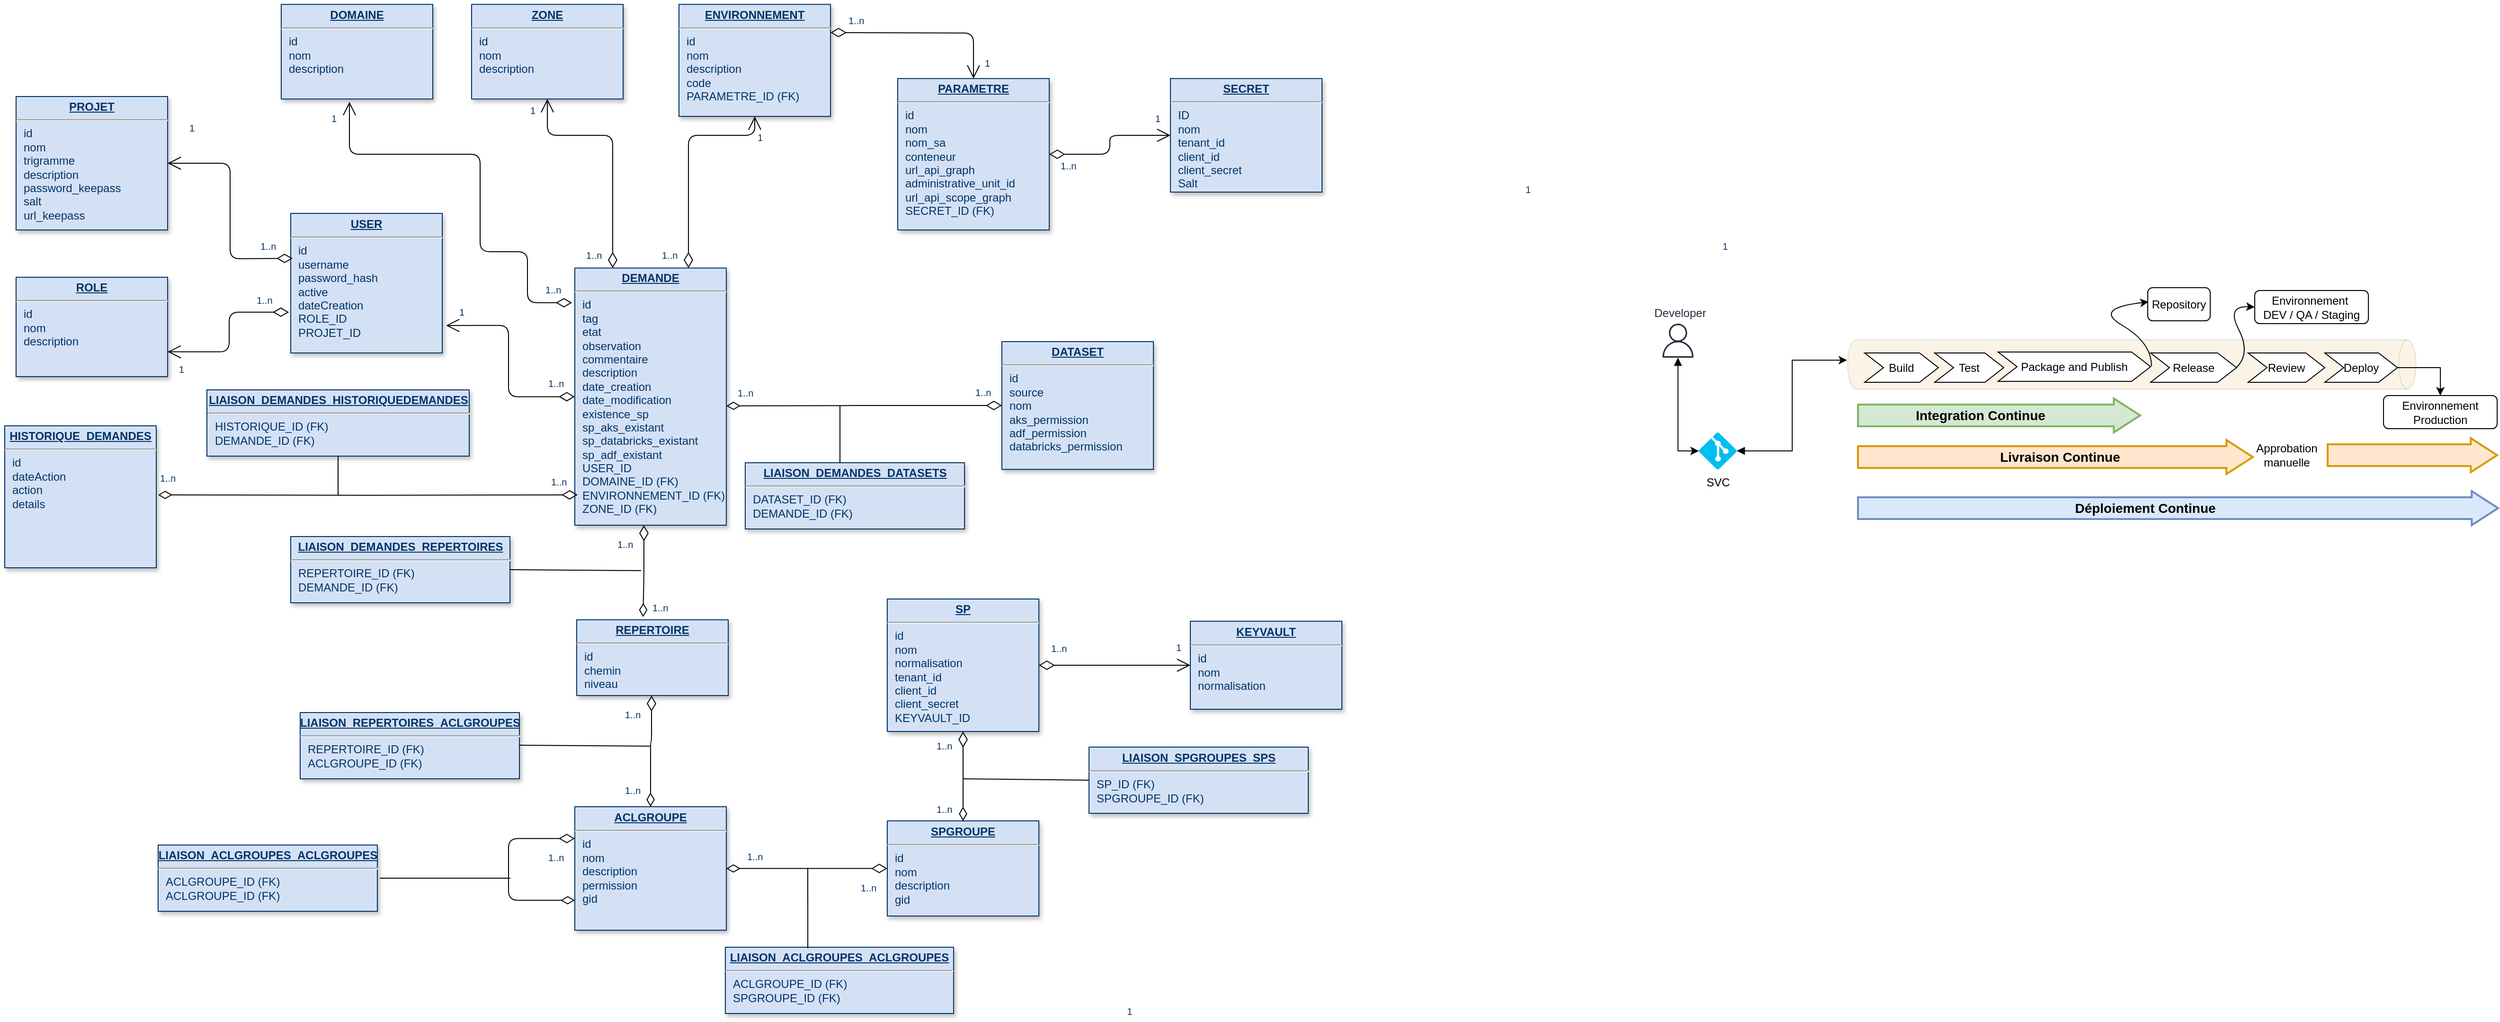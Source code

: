 <mxfile version="24.7.16">
  <diagram name="Page-1" id="efa7a0a1-bf9b-a30e-e6df-94a7791c09e9">
    <mxGraphModel dx="1024" dy="561" grid="0" gridSize="10" guides="1" tooltips="1" connect="1" arrows="1" fold="1" page="0" pageScale="1" pageWidth="826" pageHeight="1169" background="none" math="0" shadow="0">
      <root>
        <mxCell id="0" />
        <mxCell id="1" parent="0" />
        <mxCell id="kd5dJglGqkoRiUgS1FgT-48" value="" style="shape=cylinder3;whiteSpace=wrap;html=1;boundedLbl=1;backgroundOutline=1;size=9.071;rotation=90;fillColor=#d38703;opacity=10;" vertex="1" parent="1">
          <mxGeometry x="2228.05" y="162.19" width="52.25" height="600.12" as="geometry" />
        </mxCell>
        <mxCell id="19" value="&lt;p style=&quot;margin: 0px; margin-top: 4px; text-align: center; text-decoration: underline;&quot;&gt;&lt;strong&gt;DEMANDE&lt;/strong&gt;&lt;/p&gt;&lt;hr&gt;&lt;p style=&quot;margin: 0px; margin-left: 8px;&quot;&gt;id&lt;br&gt;tag&lt;/p&gt;&lt;p style=&quot;margin: 0px; margin-left: 8px;&quot;&gt;etat&lt;/p&gt;&lt;p style=&quot;margin: 0px; margin-left: 8px;&quot;&gt;observation&lt;/p&gt;&lt;p style=&quot;margin: 0px; margin-left: 8px;&quot;&gt;commentaire&lt;/p&gt;&lt;p style=&quot;margin: 0px; margin-left: 8px;&quot;&gt;description&lt;/p&gt;&lt;p style=&quot;margin: 0px; margin-left: 8px;&quot;&gt;date_creation&lt;/p&gt;&lt;p style=&quot;margin: 0px; margin-left: 8px;&quot;&gt;date_modification&lt;/p&gt;&lt;p style=&quot;margin: 0px; margin-left: 8px;&quot;&gt;existence_sp&lt;/p&gt;&lt;p style=&quot;margin: 0px; margin-left: 8px;&quot;&gt;sp_aks_existant&lt;/p&gt;&lt;p style=&quot;margin: 0px; margin-left: 8px;&quot;&gt;sp_databricks_existant&lt;/p&gt;&lt;p style=&quot;margin: 0px; margin-left: 8px;&quot;&gt;sp_adf_existant&lt;/p&gt;&lt;p style=&quot;margin: 0px; margin-left: 8px;&quot;&gt;USER_ID&lt;/p&gt;&lt;p style=&quot;margin: 0px; margin-left: 8px;&quot;&gt;DOMAINE_ID (FK)&lt;/p&gt;&lt;p style=&quot;margin: 0px; margin-left: 8px;&quot;&gt;ENVIRONNEMENT_ID (FK)&lt;/p&gt;&lt;p style=&quot;margin: 0px; margin-left: 8px;&quot;&gt;ZONE_ID (FK)&lt;/p&gt;" style="verticalAlign=top;align=left;overflow=fill;fontSize=12;fontFamily=Helvetica;html=1;strokeColor=#003366;shadow=1;fillColor=#D4E1F5;fontColor=#003366" parent="1" vertex="1">
          <mxGeometry x="610" y="360.25" width="160" height="271.75" as="geometry" />
        </mxCell>
        <mxCell id="20" value="&lt;p style=&quot;margin: 0px; margin-top: 4px; text-align: center; text-decoration: underline;&quot;&gt;&lt;b&gt;USER&lt;/b&gt;&lt;/p&gt;&lt;hr&gt;&lt;p style=&quot;margin: 0px; margin-left: 8px;&quot;&gt;id&lt;/p&gt;&lt;p style=&quot;margin: 0px; margin-left: 8px;&quot;&gt;username&lt;/p&gt;&lt;p style=&quot;margin: 0px; margin-left: 8px;&quot;&gt;password_hash&lt;/p&gt;&lt;p style=&quot;margin: 0px; margin-left: 8px;&quot;&gt;active&lt;/p&gt;&lt;p style=&quot;margin: 0px; margin-left: 8px;&quot;&gt;dateCreation&lt;/p&gt;&lt;p style=&quot;margin: 0px; margin-left: 8px;&quot;&gt;ROLE_ID&lt;/p&gt;&lt;p style=&quot;margin: 0px; margin-left: 8px;&quot;&gt;PROJET_ID&lt;/p&gt;" style="verticalAlign=top;align=left;overflow=fill;fontSize=12;fontFamily=Helvetica;html=1;strokeColor=#003366;shadow=1;fillColor=#D4E1F5;fontColor=#003366" parent="1" vertex="1">
          <mxGeometry x="310" y="302.5" width="160" height="147.5" as="geometry" />
        </mxCell>
        <mxCell id="21" value="&lt;p style=&quot;margin: 0px; margin-top: 4px; text-align: center; text-decoration: underline;&quot;&gt;&lt;strong&gt;ROLE&lt;/strong&gt;&lt;/p&gt;&lt;hr&gt;&lt;p style=&quot;margin: 0px; margin-left: 8px;&quot;&gt;id&lt;/p&gt;&lt;p style=&quot;margin: 0px; margin-left: 8px;&quot;&gt;nom&lt;/p&gt;&lt;p style=&quot;margin: 0px; margin-left: 8px;&quot;&gt;description&lt;/p&gt;&lt;p style=&quot;margin: 0px; margin-left: 8px;&quot;&gt;&lt;br&gt;&lt;/p&gt;" style="verticalAlign=top;align=left;overflow=fill;fontSize=12;fontFamily=Helvetica;html=1;strokeColor=#003366;shadow=1;fillColor=#D4E1F5;fontColor=#003366" parent="1" vertex="1">
          <mxGeometry x="20" y="370" width="160" height="105" as="geometry" />
        </mxCell>
        <mxCell id="22" value="&lt;p style=&quot;margin: 0px; margin-top: 4px; text-align: center; text-decoration: underline;&quot;&gt;&lt;strong&gt;DATASET&lt;/strong&gt;&lt;/p&gt;&lt;hr&gt;&lt;p style=&quot;margin: 0px; margin-left: 8px;&quot;&gt;id&lt;/p&gt;&lt;p style=&quot;margin: 0px; margin-left: 8px;&quot;&gt;source&lt;/p&gt;&lt;p style=&quot;margin: 0px; margin-left: 8px;&quot;&gt;nom&lt;/p&gt;&lt;p style=&quot;margin: 0px; margin-left: 8px;&quot;&gt;aks_permission&lt;/p&gt;&lt;p style=&quot;margin: 0px; margin-left: 8px;&quot;&gt;adf_permission&lt;/p&gt;&lt;p style=&quot;margin: 0px; margin-left: 8px;&quot;&gt;databricks_permission&lt;/p&gt;" style="verticalAlign=top;align=left;overflow=fill;fontSize=12;fontFamily=Helvetica;html=1;strokeColor=#003366;shadow=1;fillColor=#D4E1F5;fontColor=#003366" parent="1" vertex="1">
          <mxGeometry x="1061" y="438" width="160" height="135" as="geometry" />
        </mxCell>
        <mxCell id="23" value="&lt;p style=&quot;margin: 0px; margin-top: 4px; text-align: center; text-decoration: underline;&quot;&gt;&lt;strong&gt;DOMAINE&lt;/strong&gt;&lt;/p&gt;&lt;hr&gt;&lt;p style=&quot;margin: 0px; margin-left: 8px;&quot;&gt;id&lt;/p&gt;&lt;p style=&quot;margin: 0px; margin-left: 8px;&quot;&gt;nom&lt;/p&gt;&lt;p style=&quot;margin: 0px; margin-left: 8px;&quot;&gt;description&lt;/p&gt;&lt;p style=&quot;margin: 0px; margin-left: 8px;&quot;&gt;&lt;br&gt;&lt;/p&gt;" style="verticalAlign=top;align=left;overflow=fill;fontSize=12;fontFamily=Helvetica;html=1;strokeColor=#003366;shadow=1;fillColor=#D4E1F5;fontColor=#003366" parent="1" vertex="1">
          <mxGeometry x="300.0" y="81.64" width="160" height="100" as="geometry" />
        </mxCell>
        <mxCell id="24" value="&lt;p style=&quot;margin: 0px; margin-top: 4px; text-align: center; text-decoration: underline;&quot;&gt;&lt;b&gt;HISTORIQUE_DEMANDES&lt;/b&gt;&lt;/p&gt;&lt;hr&gt;&lt;p style=&quot;margin: 0px; margin-left: 8px;&quot;&gt;id&lt;/p&gt;&lt;p style=&quot;margin: 0px; margin-left: 8px;&quot;&gt;dateAction&lt;/p&gt;&lt;p style=&quot;margin: 0px; margin-left: 8px;&quot;&gt;action&lt;/p&gt;&lt;p style=&quot;margin: 0px; margin-left: 8px;&quot;&gt;details&lt;br&gt;&lt;/p&gt;" style="verticalAlign=top;align=left;overflow=fill;fontSize=12;fontFamily=Helvetica;html=1;strokeColor=#003366;shadow=1;fillColor=#D4E1F5;fontColor=#003366" parent="1" vertex="1">
          <mxGeometry x="8.0" y="527.0" width="160" height="150" as="geometry" />
        </mxCell>
        <mxCell id="28" value="&lt;p style=&quot;margin: 0px; margin-top: 4px; text-align: center; text-decoration: underline;&quot;&gt;&lt;b&gt;REPERTOIRE&lt;/b&gt;&lt;/p&gt;&lt;hr&gt;&lt;p style=&quot;margin: 0px; margin-left: 8px;&quot;&gt;id&lt;/p&gt;&lt;p style=&quot;margin: 0px; margin-left: 8px;&quot;&gt;chemin&lt;/p&gt;&lt;p style=&quot;margin: 0px; margin-left: 8px;&quot;&gt;niveau&lt;/p&gt;&lt;p style=&quot;margin: 0px; margin-left: 8px;&quot;&gt;&lt;br&gt;&lt;/p&gt;" style="verticalAlign=top;align=left;overflow=fill;fontSize=12;fontFamily=Helvetica;html=1;strokeColor=#003366;shadow=1;fillColor=#D4E1F5;fontColor=#003366" parent="1" vertex="1">
          <mxGeometry x="612" y="732" width="160" height="80" as="geometry" />
        </mxCell>
        <mxCell id="33" value="&lt;p style=&quot;margin: 0px; margin-top: 4px; text-align: center; text-decoration: underline;&quot;&gt;&lt;strong&gt;LIAISON_DEMANDES_HISTORIQUEDEMANDES&lt;/strong&gt;&lt;/p&gt;&lt;hr&gt;&lt;p style=&quot;margin: 0px; margin-left: 8px;&quot;&gt;&lt;span style=&quot;background-color: initial;&quot;&gt;HISTORIQUE_ID (FK)&lt;/span&gt;&lt;/p&gt;&lt;p style=&quot;margin: 0px; margin-left: 8px;&quot;&gt;&lt;span style=&quot;background-color: initial;&quot;&gt;DEMANDE_ID (FK)&lt;/span&gt;&lt;br&gt;&lt;/p&gt;" style="verticalAlign=top;align=left;overflow=fill;fontSize=12;fontFamily=Helvetica;html=1;strokeColor=#003366;shadow=1;fillColor=#D4E1F5;fontColor=#003366" parent="1" vertex="1">
          <mxGeometry x="221.5" y="489" width="277" height="70" as="geometry" />
        </mxCell>
        <mxCell id="36" value="" style="endArrow=open;endSize=12;startArrow=diamondThin;startSize=14;startFill=0;edgeStyle=orthogonalEdgeStyle;entryX=1.025;entryY=0.803;entryDx=0;entryDy=0;entryPerimeter=0;" parent="1" source="19" target="20" edge="1">
          <mxGeometry y="160" as="geometry">
            <mxPoint y="160" as="sourcePoint" />
            <mxPoint x="470" y="380" as="targetPoint" />
          </mxGeometry>
        </mxCell>
        <mxCell id="37" value="1..n" style="resizable=0;align=left;verticalAlign=top;labelBackgroundColor=#ffffff;fontSize=10;strokeColor=#003366;shadow=1;fillColor=#D4E1F5;fontColor=#003366" parent="36" connectable="0" vertex="1">
          <mxGeometry x="-1" relative="1" as="geometry">
            <mxPoint x="-30" y="-26" as="offset" />
          </mxGeometry>
        </mxCell>
        <mxCell id="qoIww1aeRotl1-VIk5-M-114" value="&lt;p style=&quot;margin: 0px; margin-top: 4px; text-align: center; text-decoration: underline;&quot;&gt;&lt;b&gt;PROJET&lt;/b&gt;&lt;/p&gt;&lt;hr&gt;&lt;p style=&quot;margin: 0px; margin-left: 8px;&quot;&gt;id&lt;/p&gt;&lt;p style=&quot;margin: 0px; margin-left: 8px;&quot;&gt;nom&lt;/p&gt;&lt;p style=&quot;margin: 0px; margin-left: 8px;&quot;&gt;trigramme&lt;/p&gt;&lt;p style=&quot;margin: 0px; margin-left: 8px;&quot;&gt;description&lt;/p&gt;&lt;p style=&quot;margin: 0px; margin-left: 8px;&quot;&gt;password_keepass&lt;/p&gt;&lt;p style=&quot;margin: 0px; margin-left: 8px;&quot;&gt;salt&lt;/p&gt;&lt;p style=&quot;margin: 0px; margin-left: 8px;&quot;&gt;url_keepass&lt;/p&gt;&lt;p style=&quot;margin: 0px; margin-left: 8px;&quot;&gt;&lt;br&gt;&lt;/p&gt;" style="verticalAlign=top;align=left;overflow=fill;fontSize=12;fontFamily=Helvetica;html=1;strokeColor=#003366;shadow=1;fillColor=#D4E1F5;fontColor=#003366" parent="1" vertex="1">
          <mxGeometry x="20" y="179" width="160" height="141" as="geometry" />
        </mxCell>
        <mxCell id="qoIww1aeRotl1-VIk5-M-118" value="" style="endArrow=open;endSize=12;startArrow=diamondThin;startSize=14;startFill=0;edgeStyle=orthogonalEdgeStyle;exitX=-0.012;exitY=0.708;exitDx=0;exitDy=0;entryX=1;entryY=0.75;entryDx=0;entryDy=0;exitPerimeter=0;" parent="1" source="20" target="21" edge="1">
          <mxGeometry x="-160" y="288" as="geometry">
            <mxPoint x="230" y="340" as="sourcePoint" />
            <mxPoint x="230" y="430" as="targetPoint" />
          </mxGeometry>
        </mxCell>
        <mxCell id="qoIww1aeRotl1-VIk5-M-119" value="1..n" style="resizable=0;align=left;verticalAlign=top;labelBackgroundColor=#ffffff;fontSize=10;strokeColor=#003366;shadow=1;fillColor=#D4E1F5;fontColor=#003366" parent="qoIww1aeRotl1-VIk5-M-118" connectable="0" vertex="1">
          <mxGeometry x="-1" relative="1" as="geometry">
            <mxPoint x="-36" y="-25" as="offset" />
          </mxGeometry>
        </mxCell>
        <mxCell id="qoIww1aeRotl1-VIk5-M-121" value="1" style="resizable=0;align=left;verticalAlign=top;labelBackgroundColor=#ffffff;fontSize=10;strokeColor=#003366;shadow=1;fillColor=#D4E1F5;fontColor=#003366" parent="1" connectable="0" vertex="1">
          <mxGeometry x="190" y="455.0" as="geometry" />
        </mxCell>
        <mxCell id="qoIww1aeRotl1-VIk5-M-122" value="" style="endArrow=open;endSize=12;startArrow=diamondThin;startSize=14;startFill=0;edgeStyle=orthogonalEdgeStyle;exitX=0.013;exitY=0.828;exitDx=0;exitDy=0;entryX=1;entryY=0.5;entryDx=0;entryDy=0;exitPerimeter=0;" parent="1" target="qoIww1aeRotl1-VIk5-M-114" edge="1">
          <mxGeometry x="-160" y="232" as="geometry">
            <mxPoint x="312" y="350" as="sourcePoint" />
            <mxPoint x="180" y="393" as="targetPoint" />
          </mxGeometry>
        </mxCell>
        <mxCell id="qoIww1aeRotl1-VIk5-M-123" value="1..n" style="resizable=0;align=left;verticalAlign=top;labelBackgroundColor=#ffffff;fontSize=10;strokeColor=#003366;shadow=1;fillColor=#D4E1F5;fontColor=#003366" parent="qoIww1aeRotl1-VIk5-M-122" connectable="0" vertex="1">
          <mxGeometry x="-1" relative="1" as="geometry">
            <mxPoint x="-36" y="-25" as="offset" />
          </mxGeometry>
        </mxCell>
        <mxCell id="qoIww1aeRotl1-VIk5-M-126" value="1" style="resizable=0;align=right;verticalAlign=top;labelBackgroundColor=#ffffff;fontSize=10;strokeColor=#003366;shadow=1;fillColor=#D4E1F5;fontColor=#003366" parent="1" connectable="0" vertex="1">
          <mxGeometry x="210" y="200.0" as="geometry" />
        </mxCell>
        <mxCell id="qoIww1aeRotl1-VIk5-M-128" value="1" style="resizable=0;align=right;verticalAlign=top;labelBackgroundColor=#ffffff;fontSize=10;strokeColor=#003366;shadow=1;fillColor=#D4E1F5;fontColor=#003366" parent="1" connectable="0" vertex="1">
          <mxGeometry x="220" y="302.5" as="geometry">
            <mxPoint x="275" y="92" as="offset" />
          </mxGeometry>
        </mxCell>
        <mxCell id="qoIww1aeRotl1-VIk5-M-129" value="" style="endArrow=open;endSize=12;startArrow=diamondThin;startSize=14;startFill=0;edgeStyle=orthogonalEdgeStyle;entryX=0.45;entryY=1.03;entryDx=0;entryDy=0;entryPerimeter=0;exitX=-0.019;exitY=0.135;exitDx=0;exitDy=0;exitPerimeter=0;" parent="1" source="19" target="23" edge="1">
          <mxGeometry x="110" y="-30" as="geometry">
            <mxPoint x="560" y="390" as="sourcePoint" />
            <mxPoint x="580" y="190" as="targetPoint" />
            <Array as="points">
              <mxPoint x="560" y="397" />
              <mxPoint x="560" y="343" />
              <mxPoint x="510" y="343" />
              <mxPoint x="510" y="240" />
              <mxPoint x="372" y="240" />
            </Array>
          </mxGeometry>
        </mxCell>
        <mxCell id="qoIww1aeRotl1-VIk5-M-130" value="1..n" style="resizable=0;align=left;verticalAlign=top;labelBackgroundColor=#ffffff;fontSize=10;strokeColor=#003366;shadow=1;fillColor=#D4E1F5;fontColor=#003366" parent="qoIww1aeRotl1-VIk5-M-129" connectable="0" vertex="1">
          <mxGeometry x="-1" relative="1" as="geometry">
            <mxPoint x="-30" y="-26" as="offset" />
          </mxGeometry>
        </mxCell>
        <mxCell id="qoIww1aeRotl1-VIk5-M-132" value="1" style="resizable=0;align=right;verticalAlign=top;labelBackgroundColor=#ffffff;fontSize=10;strokeColor=#003366;shadow=1;fillColor=#D4E1F5;fontColor=#003366" parent="1" connectable="0" vertex="1">
          <mxGeometry x="360" y="190.0" as="geometry" />
        </mxCell>
        <mxCell id="qoIww1aeRotl1-VIk5-M-133" value="&lt;p style=&quot;margin: 0px; margin-top: 4px; text-align: center; text-decoration: underline;&quot;&gt;&lt;b&gt;ZONE&lt;/b&gt;&lt;/p&gt;&lt;hr&gt;&lt;p style=&quot;margin: 0px; margin-left: 8px;&quot;&gt;id&lt;/p&gt;&lt;p style=&quot;margin: 0px; margin-left: 8px;&quot;&gt;nom&lt;/p&gt;&lt;p style=&quot;margin: 0px; margin-left: 8px;&quot;&gt;description&lt;/p&gt;&lt;p style=&quot;margin: 0px; margin-left: 8px;&quot;&gt;&lt;br&gt;&lt;/p&gt;" style="verticalAlign=top;align=left;overflow=fill;fontSize=12;fontFamily=Helvetica;html=1;strokeColor=#003366;shadow=1;fillColor=#D4E1F5;fontColor=#003366" parent="1" vertex="1">
          <mxGeometry x="501.0" y="81.64" width="160" height="100" as="geometry" />
        </mxCell>
        <mxCell id="qoIww1aeRotl1-VIk5-M-134" value="&lt;p style=&quot;margin: 0px; margin-top: 4px; text-align: center; text-decoration: underline;&quot;&gt;&lt;b&gt;ENVIRONNEMENT&lt;/b&gt;&lt;/p&gt;&lt;hr&gt;&lt;p style=&quot;margin: 0px; margin-left: 8px;&quot;&gt;&lt;span style=&quot;background-color: initial;&quot;&gt;id&lt;/span&gt;&lt;/p&gt;&lt;p style=&quot;margin: 0px; margin-left: 8px;&quot;&gt;&lt;span style=&quot;background-color: initial;&quot;&gt;nom&lt;/span&gt;&lt;br&gt;&lt;/p&gt;&lt;p style=&quot;margin: 0px; margin-left: 8px;&quot;&gt;description&lt;/p&gt;&lt;p style=&quot;margin: 0px; margin-left: 8px;&quot;&gt;code&lt;/p&gt;&lt;p style=&quot;margin: 0px; margin-left: 8px;&quot;&gt;PARAMETRE_ID (FK)&lt;/p&gt;&lt;p style=&quot;margin: 0px; margin-left: 8px;&quot;&gt;&lt;br&gt;&lt;/p&gt;" style="verticalAlign=top;align=left;overflow=fill;fontSize=12;fontFamily=Helvetica;html=1;strokeColor=#003366;shadow=1;fillColor=#D4E1F5;fontColor=#003366" parent="1" vertex="1">
          <mxGeometry x="720" y="81.64" width="160" height="118.36" as="geometry" />
        </mxCell>
        <mxCell id="qoIww1aeRotl1-VIk5-M-135" value="&lt;p style=&quot;margin: 0px; margin-top: 4px; text-align: center; text-decoration: underline;&quot;&gt;&lt;b&gt;PARAMETRE&lt;/b&gt;&lt;/p&gt;&lt;hr&gt;&lt;p style=&quot;margin: 0px; margin-left: 8px;&quot;&gt;id&lt;/p&gt;&lt;p style=&quot;margin: 0px; margin-left: 8px;&quot;&gt;nom&lt;/p&gt;&lt;p style=&quot;margin: 0px; margin-left: 8px;&quot;&gt;nom_sa&lt;/p&gt;&lt;p style=&quot;margin: 0px; margin-left: 8px;&quot;&gt;conteneur&lt;/p&gt;&lt;p style=&quot;margin: 0px; margin-left: 8px;&quot;&gt;url_api_graph&lt;/p&gt;&lt;p style=&quot;margin: 0px; margin-left: 8px;&quot;&gt;administrative_unit_id&lt;/p&gt;&lt;p style=&quot;margin: 0px; margin-left: 8px;&quot;&gt;url_api_scope_graph&lt;/p&gt;&lt;p style=&quot;margin: 0px; margin-left: 8px;&quot;&gt;SECRET_ID (FK)&lt;/p&gt;&lt;p style=&quot;margin: 0px; margin-left: 8px;&quot;&gt;&lt;br&gt;&lt;/p&gt;" style="verticalAlign=top;align=left;overflow=fill;fontSize=12;fontFamily=Helvetica;html=1;strokeColor=#003366;shadow=1;fillColor=#D4E1F5;fontColor=#003366" parent="1" vertex="1">
          <mxGeometry x="951" y="160" width="160" height="160" as="geometry" />
        </mxCell>
        <mxCell id="qoIww1aeRotl1-VIk5-M-136" value="&lt;p style=&quot;margin: 0px; margin-top: 4px; text-align: center; text-decoration: underline;&quot;&gt;&lt;b&gt;SECRET&lt;/b&gt;&lt;/p&gt;&lt;hr&gt;&lt;p style=&quot;margin: 0px; margin-left: 8px;&quot;&gt;ID&lt;/p&gt;&lt;p style=&quot;margin: 0px; margin-left: 8px;&quot;&gt;nom&lt;/p&gt;&lt;p style=&quot;margin: 0px; margin-left: 8px;&quot;&gt;tenant_id&lt;/p&gt;&lt;p style=&quot;margin: 0px; margin-left: 8px;&quot;&gt;client_id&lt;/p&gt;&lt;p style=&quot;margin: 0px; margin-left: 8px;&quot;&gt;client_secret&lt;/p&gt;&lt;p style=&quot;margin: 0px; margin-left: 8px;&quot;&gt;Salt&lt;/p&gt;" style="verticalAlign=top;align=left;overflow=fill;fontSize=12;fontFamily=Helvetica;html=1;strokeColor=#003366;shadow=1;fillColor=#D4E1F5;fontColor=#003366" parent="1" vertex="1">
          <mxGeometry x="1239" y="160" width="160" height="120" as="geometry" />
        </mxCell>
        <mxCell id="qoIww1aeRotl1-VIk5-M-137" value="" style="endArrow=open;endSize=12;startArrow=diamondThin;startSize=14;startFill=0;edgeStyle=orthogonalEdgeStyle;exitX=1;exitY=0.5;exitDx=0;exitDy=0;entryX=0;entryY=0.5;entryDx=0;entryDy=0;" parent="1" source="qoIww1aeRotl1-VIk5-M-135" target="qoIww1aeRotl1-VIk5-M-136" edge="1">
          <mxGeometry x="660" y="-10" as="geometry">
            <mxPoint x="1270" y="274" as="sourcePoint" />
            <mxPoint x="1130" y="210" as="targetPoint" />
          </mxGeometry>
        </mxCell>
        <mxCell id="qoIww1aeRotl1-VIk5-M-139" value="1" style="resizable=0;align=right;verticalAlign=top;labelBackgroundColor=#ffffff;fontSize=10;strokeColor=#003366;shadow=1;fillColor=#D4E1F5;fontColor=#003366" parent="qoIww1aeRotl1-VIk5-M-137" connectable="0" vertex="1">
          <mxGeometry x="1" relative="1" as="geometry">
            <mxPoint x="590" y="105" as="offset" />
          </mxGeometry>
        </mxCell>
        <mxCell id="qoIww1aeRotl1-VIk5-M-140" value="1..n" style="resizable=0;align=left;verticalAlign=top;labelBackgroundColor=#ffffff;fontSize=10;strokeColor=#003366;shadow=1;fillColor=#D4E1F5;fontColor=#003366" parent="1" connectable="0" vertex="1">
          <mxGeometry x="1121" y="240.0" as="geometry" />
        </mxCell>
        <mxCell id="qoIww1aeRotl1-VIk5-M-141" value="1" style="resizable=0;align=right;verticalAlign=top;labelBackgroundColor=#ffffff;fontSize=10;strokeColor=#003366;shadow=1;fillColor=#D4E1F5;fontColor=#003366" parent="1" connectable="0" vertex="1">
          <mxGeometry x="1230" y="190.0" as="geometry" />
        </mxCell>
        <mxCell id="qoIww1aeRotl1-VIk5-M-142" value="" style="endArrow=open;endSize=12;startArrow=diamondThin;startSize=14;startFill=0;edgeStyle=orthogonalEdgeStyle;exitX=1;exitY=0.5;exitDx=0;exitDy=0;entryX=0.5;entryY=0;entryDx=0;entryDy=0;" parent="1" target="qoIww1aeRotl1-VIk5-M-135" edge="1">
          <mxGeometry x="429" y="-138.61" as="geometry">
            <mxPoint x="880" y="111.39" as="sourcePoint" />
            <mxPoint x="1008" y="91.39" as="targetPoint" />
          </mxGeometry>
        </mxCell>
        <mxCell id="qoIww1aeRotl1-VIk5-M-143" value="1" style="resizable=0;align=right;verticalAlign=top;labelBackgroundColor=#ffffff;fontSize=10;strokeColor=#003366;shadow=1;fillColor=#D4E1F5;fontColor=#003366" parent="qoIww1aeRotl1-VIk5-M-142" connectable="0" vertex="1">
          <mxGeometry x="1" relative="1" as="geometry">
            <mxPoint x="590" y="105" as="offset" />
          </mxGeometry>
        </mxCell>
        <mxCell id="qoIww1aeRotl1-VIk5-M-144" value="1" style="resizable=0;align=right;verticalAlign=top;labelBackgroundColor=#ffffff;fontSize=10;strokeColor=#003366;shadow=1;fillColor=#D4E1F5;fontColor=#003366" parent="1" connectable="0" vertex="1">
          <mxGeometry x="1050" y="131.64" as="geometry" />
        </mxCell>
        <mxCell id="qoIww1aeRotl1-VIk5-M-145" value="1..n" style="resizable=0;align=left;verticalAlign=top;labelBackgroundColor=#ffffff;fontSize=10;strokeColor=#003366;shadow=1;fillColor=#D4E1F5;fontColor=#003366" parent="1" connectable="0" vertex="1">
          <mxGeometry x="897" y="86.64" as="geometry" />
        </mxCell>
        <mxCell id="qoIww1aeRotl1-VIk5-M-146" value="" style="endArrow=open;endSize=12;startArrow=diamondThin;startSize=14;startFill=0;edgeStyle=orthogonalEdgeStyle;entryX=0.5;entryY=1;entryDx=0;entryDy=0;exitX=0.25;exitY=0;exitDx=0;exitDy=0;" parent="1" source="19" target="qoIww1aeRotl1-VIk5-M-133" edge="1">
          <mxGeometry x="120" y="-20" as="geometry">
            <mxPoint x="643" y="318" as="sourcePoint" />
            <mxPoint x="382" y="195" as="targetPoint" />
            <Array as="points">
              <mxPoint x="650" y="220" />
              <mxPoint x="581" y="220" />
            </Array>
          </mxGeometry>
        </mxCell>
        <mxCell id="qoIww1aeRotl1-VIk5-M-147" value="1..n" style="resizable=0;align=left;verticalAlign=top;labelBackgroundColor=#ffffff;fontSize=10;strokeColor=#003366;shadow=1;fillColor=#D4E1F5;fontColor=#003366" parent="qoIww1aeRotl1-VIk5-M-146" connectable="0" vertex="1">
          <mxGeometry x="-1" relative="1" as="geometry">
            <mxPoint x="-30" y="-26" as="offset" />
          </mxGeometry>
        </mxCell>
        <mxCell id="qoIww1aeRotl1-VIk5-M-148" value="1" style="resizable=0;align=right;verticalAlign=top;labelBackgroundColor=#ffffff;fontSize=10;strokeColor=#003366;shadow=1;fillColor=#D4E1F5;fontColor=#003366" parent="1" connectable="0" vertex="1">
          <mxGeometry x="570" y="181.64" as="geometry" />
        </mxCell>
        <mxCell id="qoIww1aeRotl1-VIk5-M-149" value="" style="endArrow=open;endSize=12;startArrow=diamondThin;startSize=14;startFill=0;edgeStyle=orthogonalEdgeStyle;entryX=0.5;entryY=1;entryDx=0;entryDy=0;exitX=0.75;exitY=0;exitDx=0;exitDy=0;" parent="1" source="19" target="qoIww1aeRotl1-VIk5-M-134" edge="1">
          <mxGeometry x="319" y="-20.36" as="geometry">
            <mxPoint x="849" y="307.64" as="sourcePoint" />
            <mxPoint x="780" y="181.64" as="targetPoint" />
            <Array as="points">
              <mxPoint x="730" y="220" />
              <mxPoint x="800" y="220" />
            </Array>
          </mxGeometry>
        </mxCell>
        <mxCell id="qoIww1aeRotl1-VIk5-M-150" value="1..n" style="resizable=0;align=left;verticalAlign=top;labelBackgroundColor=#ffffff;fontSize=10;strokeColor=#003366;shadow=1;fillColor=#D4E1F5;fontColor=#003366" parent="qoIww1aeRotl1-VIk5-M-149" connectable="0" vertex="1">
          <mxGeometry x="-1" relative="1" as="geometry">
            <mxPoint x="-30" y="-26" as="offset" />
          </mxGeometry>
        </mxCell>
        <mxCell id="qoIww1aeRotl1-VIk5-M-151" value="1" style="resizable=0;align=right;verticalAlign=top;labelBackgroundColor=#ffffff;fontSize=10;strokeColor=#003366;shadow=1;fillColor=#D4E1F5;fontColor=#003366" parent="1" connectable="0" vertex="1">
          <mxGeometry x="810" y="210.0" as="geometry" />
        </mxCell>
        <mxCell id="qoIww1aeRotl1-VIk5-M-152" value="" style="endArrow=diamondThin;endSize=12;startArrow=diamondThin;startSize=14;startFill=0;endFill=0;edgeStyle=orthogonalEdgeStyle;exitX=0;exitY=0.882;exitDx=0;exitDy=0;exitPerimeter=0;" parent="1" edge="1">
          <mxGeometry x="3" y="220" as="geometry">
            <mxPoint x="613" y="599.934" as="sourcePoint" />
            <mxPoint x="170" y="600" as="targetPoint" />
          </mxGeometry>
        </mxCell>
        <mxCell id="qoIww1aeRotl1-VIk5-M-153" value="1..n" style="resizable=0;align=left;verticalAlign=top;labelBackgroundColor=#ffffff;fontSize=10;strokeColor=#003366;shadow=1;fillColor=#D4E1F5;fontColor=#003366" parent="qoIww1aeRotl1-VIk5-M-152" connectable="0" vertex="1">
          <mxGeometry x="-1" relative="1" as="geometry">
            <mxPoint x="-30" y="-26" as="offset" />
          </mxGeometry>
        </mxCell>
        <mxCell id="qoIww1aeRotl1-VIk5-M-155" value="1..n" style="resizable=0;align=left;verticalAlign=top;labelBackgroundColor=#ffffff;fontSize=10;strokeColor=#003366;shadow=1;fillColor=#D4E1F5;fontColor=#003366" parent="1" connectable="0" vertex="1">
          <mxGeometry x="170" y="570" as="geometry" />
        </mxCell>
        <mxCell id="qoIww1aeRotl1-VIk5-M-157" value="" style="endArrow=none;html=1;rounded=0;exitX=0.5;exitY=1;exitDx=0;exitDy=0;" parent="1" source="33" edge="1">
          <mxGeometry width="50" height="50" relative="1" as="geometry">
            <mxPoint x="490" y="643" as="sourcePoint" />
            <mxPoint x="360" y="600" as="targetPoint" />
          </mxGeometry>
        </mxCell>
        <mxCell id="qoIww1aeRotl1-VIk5-M-158" value="" style="endArrow=diamondThin;endSize=12;startArrow=diamondThin;startSize=14;startFill=0;endFill=0;edgeStyle=orthogonalEdgeStyle;exitX=0.456;exitY=1;exitDx=0;exitDy=0;exitPerimeter=0;entryX=0.438;entryY=-0.037;entryDx=0;entryDy=0;entryPerimeter=0;" parent="1" source="19" target="28" edge="1">
          <mxGeometry x="10" y="230" as="geometry">
            <mxPoint x="620" y="610" as="sourcePoint" />
            <mxPoint x="170" y="610" as="targetPoint" />
          </mxGeometry>
        </mxCell>
        <mxCell id="qoIww1aeRotl1-VIk5-M-159" value="1..n" style="resizable=0;align=left;verticalAlign=top;labelBackgroundColor=#ffffff;fontSize=10;strokeColor=#003366;shadow=1;fillColor=#D4E1F5;fontColor=#003366" parent="qoIww1aeRotl1-VIk5-M-158" connectable="0" vertex="1">
          <mxGeometry x="-1" relative="1" as="geometry">
            <mxPoint x="-30" y="8" as="offset" />
          </mxGeometry>
        </mxCell>
        <mxCell id="qoIww1aeRotl1-VIk5-M-161" value="1..n" style="resizable=0;align=left;verticalAlign=top;labelBackgroundColor=#ffffff;fontSize=10;strokeColor=#003366;shadow=1;fillColor=#D4E1F5;fontColor=#003366" parent="1" connectable="0" vertex="1">
          <mxGeometry x="690" y="707" as="geometry" />
        </mxCell>
        <mxCell id="qoIww1aeRotl1-VIk5-M-162" value="&lt;p style=&quot;margin: 0px; margin-top: 4px; text-align: center; text-decoration: underline;&quot;&gt;&lt;strong&gt;LIAISON_DEMANDES_REPERTOIRES&lt;/strong&gt;&lt;/p&gt;&lt;hr&gt;&lt;p style=&quot;margin: 0px; margin-left: 8px;&quot;&gt;&lt;span style=&quot;background-color: initial;&quot;&gt;REPERTOIRE_ID (FK)&lt;/span&gt;&lt;/p&gt;&lt;p style=&quot;margin: 0px; margin-left: 8px;&quot;&gt;&lt;span style=&quot;background-color: initial;&quot;&gt;DEMANDE_ID (FK)&lt;/span&gt;&lt;br&gt;&lt;/p&gt;" style="verticalAlign=top;align=left;overflow=fill;fontSize=12;fontFamily=Helvetica;html=1;strokeColor=#003366;shadow=1;fillColor=#D4E1F5;fontColor=#003366" parent="1" vertex="1">
          <mxGeometry x="310" y="644" width="231.5" height="70" as="geometry" />
        </mxCell>
        <mxCell id="qoIww1aeRotl1-VIk5-M-163" value="" style="endArrow=none;html=1;rounded=0;entryX=1;entryY=0.5;entryDx=0;entryDy=0;" parent="1" target="qoIww1aeRotl1-VIk5-M-162" edge="1">
          <mxGeometry width="50" height="50" relative="1" as="geometry">
            <mxPoint x="680" y="680" as="sourcePoint" />
            <mxPoint x="370" y="610" as="targetPoint" />
          </mxGeometry>
        </mxCell>
        <mxCell id="qoIww1aeRotl1-VIk5-M-164" value="&lt;p style=&quot;margin: 0px; margin-top: 4px; text-align: center; text-decoration: underline;&quot;&gt;&lt;b&gt;ACLGROUPE&lt;/b&gt;&lt;/p&gt;&lt;hr&gt;&lt;p style=&quot;margin: 0px; margin-left: 8px;&quot;&gt;id&lt;/p&gt;&lt;p style=&quot;margin: 0px; margin-left: 8px;&quot;&gt;&lt;span style=&quot;background-color: initial;&quot;&gt;nom&lt;/span&gt;&lt;/p&gt;&lt;p style=&quot;margin: 0px; margin-left: 8px;&quot;&gt;&lt;span style=&quot;background-color: initial;&quot;&gt;description&lt;/span&gt;&lt;br&gt;&lt;/p&gt;&lt;p style=&quot;margin: 0px; margin-left: 8px;&quot;&gt;permission&lt;/p&gt;&lt;p style=&quot;margin: 0px; margin-left: 8px;&quot;&gt;gid&lt;/p&gt;" style="verticalAlign=top;align=left;overflow=fill;fontSize=12;fontFamily=Helvetica;html=1;strokeColor=#003366;shadow=1;fillColor=#D4E1F5;fontColor=#003366" parent="1" vertex="1">
          <mxGeometry x="610" y="929.5" width="160" height="130.5" as="geometry" />
        </mxCell>
        <mxCell id="qoIww1aeRotl1-VIk5-M-165" value="" style="endArrow=diamondThin;endSize=12;startArrow=diamondThin;startSize=14;startFill=0;endFill=0;edgeStyle=orthogonalEdgeStyle;exitX=0.456;exitY=1;exitDx=0;exitDy=0;exitPerimeter=0;entryX=0.5;entryY=0;entryDx=0;entryDy=0;" parent="1" target="qoIww1aeRotl1-VIk5-M-164" edge="1">
          <mxGeometry x="18" y="410" as="geometry">
            <mxPoint x="691" y="812" as="sourcePoint" />
            <mxPoint x="690" y="909" as="targetPoint" />
            <Array as="points">
              <mxPoint x="691" y="861" />
              <mxPoint x="690" y="861" />
              <mxPoint x="690" y="913" />
            </Array>
          </mxGeometry>
        </mxCell>
        <mxCell id="qoIww1aeRotl1-VIk5-M-166" value="1..n" style="resizable=0;align=left;verticalAlign=top;labelBackgroundColor=#ffffff;fontSize=10;strokeColor=#003366;shadow=1;fillColor=#D4E1F5;fontColor=#003366" parent="qoIww1aeRotl1-VIk5-M-165" connectable="0" vertex="1">
          <mxGeometry x="-1" relative="1" as="geometry">
            <mxPoint x="-30" y="8" as="offset" />
          </mxGeometry>
        </mxCell>
        <mxCell id="qoIww1aeRotl1-VIk5-M-169" value="1..n" style="resizable=0;align=left;verticalAlign=top;labelBackgroundColor=#ffffff;fontSize=10;strokeColor=#003366;shadow=1;fillColor=#D4E1F5;fontColor=#003366" parent="1" connectable="0" vertex="1">
          <mxGeometry x="661" y="900" as="geometry" />
        </mxCell>
        <mxCell id="qoIww1aeRotl1-VIk5-M-170" value="&lt;p style=&quot;margin: 0px; margin-top: 4px; text-align: center; text-decoration: underline;&quot;&gt;&lt;strong&gt;LIAISON_REPERTOIRES_ACLGROUPES&lt;/strong&gt;&lt;/p&gt;&lt;hr&gt;&lt;p style=&quot;margin: 0px; margin-left: 8px;&quot;&gt;&lt;span style=&quot;background-color: initial;&quot;&gt;REPERTOIRE_ID (FK)&lt;/span&gt;&lt;/p&gt;&lt;p style=&quot;margin: 0px; margin-left: 8px;&quot;&gt;&lt;span style=&quot;background-color: initial;&quot;&gt;ACLGROUPE_ID (FK)&lt;/span&gt;&lt;br&gt;&lt;/p&gt;" style="verticalAlign=top;align=left;overflow=fill;fontSize=12;fontFamily=Helvetica;html=1;strokeColor=#003366;shadow=1;fillColor=#D4E1F5;fontColor=#003366" parent="1" vertex="1">
          <mxGeometry x="320" y="830" width="231.5" height="70" as="geometry" />
        </mxCell>
        <mxCell id="qoIww1aeRotl1-VIk5-M-171" value="" style="endArrow=none;html=1;rounded=0;entryX=1;entryY=0.5;entryDx=0;entryDy=0;" parent="1" edge="1">
          <mxGeometry width="50" height="50" relative="1" as="geometry">
            <mxPoint x="689.5" y="865.5" as="sourcePoint" />
            <mxPoint x="551.5" y="864.5" as="targetPoint" />
          </mxGeometry>
        </mxCell>
        <mxCell id="qoIww1aeRotl1-VIk5-M-172" value="" style="endArrow=diamondThin;endSize=12;startArrow=diamondThin;startSize=14;startFill=0;endFill=0;edgeStyle=orthogonalEdgeStyle;exitX=0;exitY=0.25;exitDx=0;exitDy=0;entryX=0;entryY=0.75;entryDx=0;entryDy=0;" parent="1" edge="1">
          <mxGeometry x="-112" y="569" as="geometry">
            <mxPoint x="610" y="963.125" as="sourcePoint" />
            <mxPoint x="610" y="1028.375" as="targetPoint" />
            <Array as="points">
              <mxPoint x="540" y="963" />
              <mxPoint x="540" y="1028" />
            </Array>
          </mxGeometry>
        </mxCell>
        <mxCell id="qoIww1aeRotl1-VIk5-M-173" value="1..n" style="resizable=0;align=left;verticalAlign=top;labelBackgroundColor=#ffffff;fontSize=10;strokeColor=#003366;shadow=1;fillColor=#D4E1F5;fontColor=#003366" parent="qoIww1aeRotl1-VIk5-M-172" connectable="0" vertex="1">
          <mxGeometry x="-1" relative="1" as="geometry">
            <mxPoint x="-30" y="8" as="offset" />
          </mxGeometry>
        </mxCell>
        <mxCell id="qoIww1aeRotl1-VIk5-M-174" value="1" style="resizable=0;align=right;verticalAlign=top;labelBackgroundColor=#ffffff;fontSize=10;strokeColor=#003366;shadow=1;fillColor=#D4E1F5;fontColor=#003366" parent="qoIww1aeRotl1-VIk5-M-172" connectable="0" vertex="1">
          <mxGeometry x="1" relative="1" as="geometry">
            <mxPoint x="590" y="105" as="offset" />
          </mxGeometry>
        </mxCell>
        <mxCell id="qoIww1aeRotl1-VIk5-M-175" value="&lt;p style=&quot;margin: 0px; margin-top: 4px; text-align: center; text-decoration: underline;&quot;&gt;&lt;strong&gt;LIAISON_ACLGROUPES_ACLGROUPES&lt;/strong&gt;&lt;/p&gt;&lt;hr&gt;&lt;p style=&quot;margin: 0px; margin-left: 8px;&quot;&gt;&lt;span style=&quot;background-color: initial;&quot;&gt;ACLGROUPE_ID (FK)&lt;/span&gt;&lt;/p&gt;&lt;p style=&quot;margin: 0px; margin-left: 8px;&quot;&gt;&lt;span style=&quot;background-color: initial;&quot;&gt;ACLGROUPE_ID (FK)&lt;/span&gt;&lt;br&gt;&lt;/p&gt;" style="verticalAlign=top;align=left;overflow=fill;fontSize=12;fontFamily=Helvetica;html=1;strokeColor=#003366;shadow=1;fillColor=#D4E1F5;fontColor=#003366" parent="1" vertex="1">
          <mxGeometry x="170" y="970" width="231.5" height="70" as="geometry" />
        </mxCell>
        <mxCell id="qoIww1aeRotl1-VIk5-M-176" value="" style="endArrow=none;html=1;rounded=0;" parent="1" edge="1">
          <mxGeometry width="50" height="50" relative="1" as="geometry">
            <mxPoint x="542" y="1005" as="sourcePoint" />
            <mxPoint x="404" y="1005" as="targetPoint" />
          </mxGeometry>
        </mxCell>
        <mxCell id="qoIww1aeRotl1-VIk5-M-177" value="&lt;p style=&quot;margin: 0px; margin-top: 4px; text-align: center; text-decoration: underline;&quot;&gt;&lt;b&gt;SPGROUPE&lt;/b&gt;&lt;/p&gt;&lt;hr&gt;&lt;p style=&quot;margin: 0px; margin-left: 8px;&quot;&gt;id&lt;/p&gt;&lt;p style=&quot;margin: 0px; margin-left: 8px;&quot;&gt;&lt;span style=&quot;background-color: initial;&quot;&gt;nom&lt;/span&gt;&lt;/p&gt;&lt;p style=&quot;margin: 0px; margin-left: 8px;&quot;&gt;&lt;span style=&quot;background-color: initial;&quot;&gt;description&lt;/span&gt;&lt;br&gt;&lt;/p&gt;&lt;p style=&quot;margin: 0px; margin-left: 8px;&quot;&gt;&lt;span style=&quot;background-color: initial;&quot;&gt;gid&lt;/span&gt;&lt;/p&gt;" style="verticalAlign=top;align=left;overflow=fill;fontSize=12;fontFamily=Helvetica;html=1;strokeColor=#003366;shadow=1;fillColor=#D4E1F5;fontColor=#003366" parent="1" vertex="1">
          <mxGeometry x="940" y="944.5" width="160" height="100.5" as="geometry" />
        </mxCell>
        <mxCell id="qoIww1aeRotl1-VIk5-M-178" value="" style="endArrow=diamondThin;endSize=12;startArrow=diamondThin;startSize=14;startFill=0;endFill=0;edgeStyle=orthogonalEdgeStyle;entryX=1;entryY=0.5;entryDx=0;entryDy=0;exitX=0;exitY=0.5;exitDx=0;exitDy=0;" parent="1" source="qoIww1aeRotl1-VIk5-M-177" target="qoIww1aeRotl1-VIk5-M-164" edge="1">
          <mxGeometry x="28" y="420" as="geometry">
            <mxPoint x="870" y="960" as="sourcePoint" />
            <mxPoint x="810" y="990" as="targetPoint" />
            <Array as="points">
              <mxPoint x="820" y="995" />
              <mxPoint x="820" y="995" />
            </Array>
          </mxGeometry>
        </mxCell>
        <mxCell id="qoIww1aeRotl1-VIk5-M-179" value="1..n" style="resizable=0;align=left;verticalAlign=top;labelBackgroundColor=#ffffff;fontSize=10;strokeColor=#003366;shadow=1;fillColor=#D4E1F5;fontColor=#003366" parent="qoIww1aeRotl1-VIk5-M-178" connectable="0" vertex="1">
          <mxGeometry x="-1" relative="1" as="geometry">
            <mxPoint x="-30" y="8" as="offset" />
          </mxGeometry>
        </mxCell>
        <mxCell id="qoIww1aeRotl1-VIk5-M-180" value="1..n" style="resizable=0;align=left;verticalAlign=top;labelBackgroundColor=#ffffff;fontSize=10;strokeColor=#003366;shadow=1;fillColor=#D4E1F5;fontColor=#003366" parent="1" connectable="0" vertex="1">
          <mxGeometry x="790" y="970" as="geometry" />
        </mxCell>
        <mxCell id="qoIww1aeRotl1-VIk5-M-181" value="&lt;p style=&quot;margin: 0px; margin-top: 4px; text-align: center; text-decoration: underline;&quot;&gt;&lt;strong&gt;LIAISON_ACLGROUPES_ACLGROUPES&lt;/strong&gt;&lt;/p&gt;&lt;hr&gt;&lt;p style=&quot;margin: 0px; margin-left: 8px;&quot;&gt;&lt;span style=&quot;background-color: initial;&quot;&gt;ACLGROUPE_ID (FK)&lt;/span&gt;&lt;/p&gt;&lt;p style=&quot;margin: 0px; margin-left: 8px;&quot;&gt;&lt;span style=&quot;background-color: initial;&quot;&gt;SPGROUPE_ID (FK)&lt;/span&gt;&lt;br&gt;&lt;/p&gt;" style="verticalAlign=top;align=left;overflow=fill;fontSize=12;fontFamily=Helvetica;html=1;strokeColor=#003366;shadow=1;fillColor=#D4E1F5;fontColor=#003366" parent="1" vertex="1">
          <mxGeometry x="769" y="1078" width="241" height="70" as="geometry" />
        </mxCell>
        <mxCell id="qoIww1aeRotl1-VIk5-M-182" value="" style="endArrow=none;html=1;rounded=0;entryX=0.376;entryY=-0.043;entryDx=0;entryDy=0;entryPerimeter=0;" parent="1" edge="1">
          <mxGeometry width="50" height="50" relative="1" as="geometry">
            <mxPoint x="856" y="994" as="sourcePoint" />
            <mxPoint x="856.044" y="1078.99" as="targetPoint" />
          </mxGeometry>
        </mxCell>
        <mxCell id="qoIww1aeRotl1-VIk5-M-184" value="&lt;p style=&quot;margin: 0px; margin-top: 4px; text-align: center; text-decoration: underline;&quot;&gt;&lt;b&gt;SP&lt;/b&gt;&lt;/p&gt;&lt;hr&gt;&lt;p style=&quot;margin: 0px; margin-left: 8px;&quot;&gt;id&lt;/p&gt;&lt;p style=&quot;margin: 0px; margin-left: 8px;&quot;&gt;&lt;span style=&quot;background-color: initial;&quot;&gt;nom&lt;/span&gt;&lt;/p&gt;&lt;p style=&quot;margin: 0px; margin-left: 8px;&quot;&gt;&lt;span style=&quot;background-color: initial;&quot;&gt;normalisation&lt;/span&gt;&lt;/p&gt;&lt;p style=&quot;margin: 0px; margin-left: 8px;&quot;&gt;tenant_id&lt;/p&gt;&lt;p style=&quot;margin: 0px; margin-left: 8px;&quot;&gt;client_id&lt;/p&gt;&lt;p style=&quot;margin: 0px; margin-left: 8px;&quot;&gt;client_secret&lt;/p&gt;&lt;p style=&quot;margin: 0px; margin-left: 8px;&quot;&gt;KEYVAULT_ID&lt;/p&gt;" style="verticalAlign=top;align=left;overflow=fill;fontSize=12;fontFamily=Helvetica;html=1;strokeColor=#003366;shadow=1;fillColor=#D4E1F5;fontColor=#003366" parent="1" vertex="1">
          <mxGeometry x="940" y="710" width="160" height="140" as="geometry" />
        </mxCell>
        <mxCell id="qoIww1aeRotl1-VIk5-M-185" value="" style="endArrow=diamondThin;endSize=12;startArrow=diamondThin;startSize=14;startFill=0;endFill=0;edgeStyle=orthogonalEdgeStyle;entryX=0.5;entryY=0;entryDx=0;entryDy=0;exitX=0.5;exitY=1;exitDx=0;exitDy=0;" parent="1" source="qoIww1aeRotl1-VIk5-M-184" target="qoIww1aeRotl1-VIk5-M-177" edge="1">
          <mxGeometry x="347.5" y="448" as="geometry">
            <mxPoint x="1050" y="870" as="sourcePoint" />
            <mxPoint x="1020" y="940" as="targetPoint" />
            <Array as="points">
              <mxPoint x="1020" y="850" />
              <mxPoint x="1020" y="945" />
            </Array>
          </mxGeometry>
        </mxCell>
        <mxCell id="qoIww1aeRotl1-VIk5-M-186" value="1..n" style="resizable=0;align=left;verticalAlign=top;labelBackgroundColor=#ffffff;fontSize=10;strokeColor=#003366;shadow=1;fillColor=#D4E1F5;fontColor=#003366" parent="qoIww1aeRotl1-VIk5-M-185" connectable="0" vertex="1">
          <mxGeometry x="-1" relative="1" as="geometry">
            <mxPoint x="-30" y="3" as="offset" />
          </mxGeometry>
        </mxCell>
        <mxCell id="qoIww1aeRotl1-VIk5-M-187" value="1..n" style="resizable=0;align=left;verticalAlign=top;labelBackgroundColor=#ffffff;fontSize=10;strokeColor=#003366;shadow=1;fillColor=#D4E1F5;fontColor=#003366" parent="1" connectable="0" vertex="1">
          <mxGeometry x="990" y="920" as="geometry" />
        </mxCell>
        <mxCell id="qoIww1aeRotl1-VIk5-M-188" value="&lt;p style=&quot;margin: 0px; margin-top: 4px; text-align: center; text-decoration: underline;&quot;&gt;&lt;strong&gt;LIAISON_SPGROUPES_SPS&lt;/strong&gt;&lt;/p&gt;&lt;hr&gt;&lt;p style=&quot;margin: 0px; margin-left: 8px;&quot;&gt;&lt;span style=&quot;background-color: initial;&quot;&gt;SP_ID (FK)&lt;/span&gt;&lt;/p&gt;&lt;p style=&quot;margin: 0px; margin-left: 8px;&quot;&gt;&lt;span style=&quot;background-color: initial;&quot;&gt;SPGROUPE_ID (FK)&lt;/span&gt;&lt;br&gt;&lt;/p&gt;" style="verticalAlign=top;align=left;overflow=fill;fontSize=12;fontFamily=Helvetica;html=1;strokeColor=#003366;shadow=1;fillColor=#D4E1F5;fontColor=#003366" parent="1" vertex="1">
          <mxGeometry x="1153" y="866.5" width="231.5" height="70" as="geometry" />
        </mxCell>
        <mxCell id="qoIww1aeRotl1-VIk5-M-189" value="" style="endArrow=none;html=1;rounded=0;entryX=0;entryY=0.5;entryDx=0;entryDy=0;" parent="1" target="qoIww1aeRotl1-VIk5-M-188" edge="1">
          <mxGeometry width="50" height="50" relative="1" as="geometry">
            <mxPoint x="1020" y="900" as="sourcePoint" />
            <mxPoint x="1140.044" y="954.99" as="targetPoint" />
          </mxGeometry>
        </mxCell>
        <mxCell id="qoIww1aeRotl1-VIk5-M-190" value="&lt;p style=&quot;margin: 0px; margin-top: 4px; text-align: center; text-decoration: underline;&quot;&gt;&lt;b&gt;KEYVAULT&lt;/b&gt;&lt;/p&gt;&lt;hr&gt;&lt;p style=&quot;margin: 0px; margin-left: 8px;&quot;&gt;id&lt;/p&gt;&lt;p style=&quot;margin: 0px; margin-left: 8px;&quot;&gt;&lt;span style=&quot;background-color: initial;&quot;&gt;nom&lt;/span&gt;&lt;/p&gt;&lt;p style=&quot;margin: 0px; margin-left: 8px;&quot;&gt;&lt;span style=&quot;background-color: initial;&quot;&gt;normalisation&lt;/span&gt;&lt;/p&gt;" style="verticalAlign=top;align=left;overflow=fill;fontSize=12;fontFamily=Helvetica;html=1;strokeColor=#003366;shadow=1;fillColor=#D4E1F5;fontColor=#003366" parent="1" vertex="1">
          <mxGeometry x="1260" y="733.5" width="160" height="93" as="geometry" />
        </mxCell>
        <mxCell id="qoIww1aeRotl1-VIk5-M-196" value="1..n" style="resizable=0;align=left;verticalAlign=top;labelBackgroundColor=#ffffff;fontSize=10;strokeColor=#003366;shadow=1;fillColor=#D4E1F5;fontColor=#003366" parent="1" connectable="0" vertex="1">
          <mxGeometry x="1111" y="750" as="geometry" />
        </mxCell>
        <mxCell id="qoIww1aeRotl1-VIk5-M-197" value="" style="endArrow=open;endSize=12;startArrow=diamondThin;startSize=14;startFill=0;edgeStyle=orthogonalEdgeStyle;entryX=0;entryY=0.5;entryDx=0;entryDy=0;exitX=1;exitY=0.5;exitDx=0;exitDy=0;" parent="1" source="qoIww1aeRotl1-VIk5-M-184" target="qoIww1aeRotl1-VIk5-M-190" edge="1">
          <mxGeometry x="596" y="324" as="geometry">
            <mxPoint x="1206" y="660" as="sourcePoint" />
            <mxPoint x="1070" y="585" as="targetPoint" />
          </mxGeometry>
        </mxCell>
        <mxCell id="qoIww1aeRotl1-VIk5-M-198" value="1" style="resizable=0;align=left;verticalAlign=top;labelBackgroundColor=#ffffff;fontSize=10;strokeColor=#003366;shadow=1;fillColor=#D4E1F5;fontColor=#003366" parent="qoIww1aeRotl1-VIk5-M-197" connectable="0" vertex="1">
          <mxGeometry x="-1" relative="1" as="geometry">
            <mxPoint x="143" y="-31" as="offset" />
          </mxGeometry>
        </mxCell>
        <mxCell id="qoIww1aeRotl1-VIk5-M-201" value="" style="endArrow=diamondThin;endSize=12;startArrow=diamondThin;startSize=14;startFill=0;endFill=0;edgeStyle=orthogonalEdgeStyle;exitX=0;exitY=0.5;exitDx=0;exitDy=0;entryX=1;entryY=0.536;entryDx=0;entryDy=0;entryPerimeter=0;" parent="1" source="22" target="19" edge="1">
          <mxGeometry x="610" y="130" as="geometry">
            <mxPoint x="990" y="510" as="sourcePoint" />
            <mxPoint x="770" y="510" as="targetPoint" />
          </mxGeometry>
        </mxCell>
        <mxCell id="qoIww1aeRotl1-VIk5-M-202" value="1..n" style="resizable=0;align=left;verticalAlign=top;labelBackgroundColor=#ffffff;fontSize=10;strokeColor=#003366;shadow=1;fillColor=#D4E1F5;fontColor=#003366" parent="qoIww1aeRotl1-VIk5-M-201" connectable="0" vertex="1">
          <mxGeometry x="-1" relative="1" as="geometry">
            <mxPoint x="-30" y="-26" as="offset" />
          </mxGeometry>
        </mxCell>
        <mxCell id="qoIww1aeRotl1-VIk5-M-203" value="1..n" style="resizable=0;align=left;verticalAlign=top;labelBackgroundColor=#ffffff;fontSize=10;strokeColor=#003366;shadow=1;fillColor=#D4E1F5;fontColor=#003366" parent="1" connectable="0" vertex="1">
          <mxGeometry x="780" y="480" as="geometry" />
        </mxCell>
        <mxCell id="qoIww1aeRotl1-VIk5-M-204" value="&lt;p style=&quot;margin: 0px; margin-top: 4px; text-align: center; text-decoration: underline;&quot;&gt;&lt;strong&gt;LIAISON_DEMANDES_DATASETS&lt;/strong&gt;&lt;/p&gt;&lt;hr&gt;&lt;p style=&quot;margin: 0px; margin-left: 8px;&quot;&gt;&lt;span style=&quot;background-color: initial;&quot;&gt;DATASET_ID (FK)&lt;/span&gt;&lt;/p&gt;&lt;p style=&quot;margin: 0px; margin-left: 8px;&quot;&gt;&lt;span style=&quot;background-color: initial;&quot;&gt;DEMANDE_ID (FK)&lt;/span&gt;&lt;br&gt;&lt;/p&gt;" style="verticalAlign=top;align=left;overflow=fill;fontSize=12;fontFamily=Helvetica;html=1;strokeColor=#003366;shadow=1;fillColor=#D4E1F5;fontColor=#003366" parent="1" vertex="1">
          <mxGeometry x="790" y="566" width="231.5" height="70" as="geometry" />
        </mxCell>
        <mxCell id="qoIww1aeRotl1-VIk5-M-205" value="" style="endArrow=none;html=1;rounded=0;" parent="1" edge="1">
          <mxGeometry width="50" height="50" relative="1" as="geometry">
            <mxPoint x="890" y="506" as="sourcePoint" />
            <mxPoint x="890" y="566" as="targetPoint" />
          </mxGeometry>
        </mxCell>
        <mxCell id="kd5dJglGqkoRiUgS1FgT-38" value="SVC" style="verticalLabelPosition=bottom;html=1;verticalAlign=top;align=center;strokeColor=none;fillColor=#00BEF2;shape=mxgraph.azure.git_repository;" vertex="1" parent="1">
          <mxGeometry x="1797" y="534" width="40" height="39" as="geometry" />
        </mxCell>
        <mxCell id="kd5dJglGqkoRiUgS1FgT-39" value="" style="sketch=0;outlineConnect=0;fontColor=#232F3E;gradientColor=none;fillColor=#232F3D;strokeColor=none;dashed=0;verticalLabelPosition=bottom;verticalAlign=top;align=center;html=1;fontSize=12;fontStyle=0;aspect=fixed;pointerEvents=1;shape=mxgraph.aws4.user;" vertex="1" parent="1">
          <mxGeometry x="1757" y="419" width="36" height="36" as="geometry" />
        </mxCell>
        <mxCell id="kd5dJglGqkoRiUgS1FgT-44" value="Build" style="shape=step;perimeter=stepPerimeter;whiteSpace=wrap;html=1;fixedSize=1;" vertex="1" parent="1">
          <mxGeometry x="1972" y="450" width="78" height="31" as="geometry" />
        </mxCell>
        <mxCell id="kd5dJglGqkoRiUgS1FgT-45" value="Test" style="shape=step;perimeter=stepPerimeter;whiteSpace=wrap;html=1;fixedSize=1;" vertex="1" parent="1">
          <mxGeometry x="2046" y="450" width="73" height="31" as="geometry" />
        </mxCell>
        <mxCell id="kd5dJglGqkoRiUgS1FgT-49" style="edgeStyle=orthogonalEdgeStyle;rounded=0;orthogonalLoop=1;jettySize=auto;html=1;entryX=0.411;entryY=1.001;entryDx=0;entryDy=0;entryPerimeter=0;startArrow=block;startFill=1;" edge="1" parent="1" source="kd5dJglGqkoRiUgS1FgT-38" target="kd5dJglGqkoRiUgS1FgT-48">
          <mxGeometry relative="1" as="geometry" />
        </mxCell>
        <mxCell id="kd5dJglGqkoRiUgS1FgT-50" style="edgeStyle=orthogonalEdgeStyle;rounded=0;orthogonalLoop=1;jettySize=auto;html=1;entryX=0;entryY=0.5;entryDx=0;entryDy=0;entryPerimeter=0;startArrow=block;startFill=1;" edge="1" parent="1" source="kd5dJglGqkoRiUgS1FgT-39" target="kd5dJglGqkoRiUgS1FgT-38">
          <mxGeometry relative="1" as="geometry">
            <Array as="points">
              <mxPoint x="1775" y="554" />
            </Array>
          </mxGeometry>
        </mxCell>
        <mxCell id="kd5dJglGqkoRiUgS1FgT-52" value="" style="shape=image;verticalLabelPosition=bottom;labelBackgroundColor=default;verticalAlign=top;aspect=fixed;imageAspect=0;image=https://lecloudfacile.com/wp-content/uploads/2023/05/cropped-Logo_lecloudfacile-1.png;" vertex="1" parent="1">
          <mxGeometry x="2576" y="644" width="54" height="54" as="geometry" />
        </mxCell>
        <mxCell id="kd5dJglGqkoRiUgS1FgT-53" value="Release" style="shape=step;perimeter=stepPerimeter;whiteSpace=wrap;html=1;fixedSize=1;" vertex="1" parent="1">
          <mxGeometry x="2274" y="450" width="90.75" height="31" as="geometry" />
        </mxCell>
        <mxCell id="kd5dJglGqkoRiUgS1FgT-63" style="edgeStyle=orthogonalEdgeStyle;rounded=0;orthogonalLoop=1;jettySize=auto;html=1;exitX=1;exitY=0.5;exitDx=0;exitDy=0;" edge="1" parent="1" source="kd5dJglGqkoRiUgS1FgT-54" target="kd5dJglGqkoRiUgS1FgT-60">
          <mxGeometry relative="1" as="geometry" />
        </mxCell>
        <mxCell id="kd5dJglGqkoRiUgS1FgT-54" value="Deploy" style="shape=step;perimeter=stepPerimeter;whiteSpace=wrap;html=1;fixedSize=1;" vertex="1" parent="1">
          <mxGeometry x="2458" y="450" width="76.75" height="31" as="geometry" />
        </mxCell>
        <mxCell id="kd5dJglGqkoRiUgS1FgT-55" value="Package and Publish" style="shape=step;perimeter=stepPerimeter;whiteSpace=wrap;html=1;fixedSize=1;" vertex="1" parent="1">
          <mxGeometry x="2113" y="449" width="161" height="31" as="geometry" />
        </mxCell>
        <mxCell id="kd5dJglGqkoRiUgS1FgT-56" value="" style="shape=image;verticalLabelPosition=bottom;labelBackgroundColor=default;verticalAlign=top;aspect=fixed;imageAspect=0;image=https://upload.wikimedia.org/wikipedia/commons/thumb/e/e9/Jenkins_logo.svg/1200px-Jenkins_logo.svg.png;" vertex="1" parent="1">
          <mxGeometry x="1960" y="412" width="23.18" height="32" as="geometry" />
        </mxCell>
        <mxCell id="kd5dJglGqkoRiUgS1FgT-58" value="" style="curved=1;endArrow=classic;html=1;rounded=0;exitX=1;exitY=0.5;exitDx=0;exitDy=0;entryX=0;entryY=0.5;entryDx=0;entryDy=0;" edge="1" parent="1" source="kd5dJglGqkoRiUgS1FgT-53" target="kd5dJglGqkoRiUgS1FgT-59">
          <mxGeometry width="50" height="50" relative="1" as="geometry">
            <mxPoint x="2390.688" y="460.87" as="sourcePoint" />
            <mxPoint x="2413" y="402" as="targetPoint" />
            <Array as="points">
              <mxPoint x="2380" y="450" />
              <mxPoint x="2354" y="400" />
            </Array>
          </mxGeometry>
        </mxCell>
        <mxCell id="kd5dJglGqkoRiUgS1FgT-59" value="Environnement&amp;nbsp;&lt;div&gt;DEV / QA / Staging&lt;/div&gt;" style="rounded=1;whiteSpace=wrap;html=1;" vertex="1" parent="1">
          <mxGeometry x="2384" y="384" width="120" height="35" as="geometry" />
        </mxCell>
        <mxCell id="kd5dJglGqkoRiUgS1FgT-60" value="Environnement Production" style="rounded=1;whiteSpace=wrap;html=1;" vertex="1" parent="1">
          <mxGeometry x="2520" y="495" width="120" height="35" as="geometry" />
        </mxCell>
        <mxCell id="kd5dJglGqkoRiUgS1FgT-64" value="Repository" style="rounded=1;whiteSpace=wrap;html=1;" vertex="1" parent="1">
          <mxGeometry x="2271" y="381" width="66" height="35" as="geometry" />
        </mxCell>
        <mxCell id="kd5dJglGqkoRiUgS1FgT-67" value="" style="curved=1;endArrow=classic;html=1;rounded=0;entryX=0;entryY=0.5;entryDx=0;entryDy=0;" edge="1" parent="1">
          <mxGeometry width="50" height="50" relative="1" as="geometry">
            <mxPoint x="2275" y="464" as="sourcePoint" />
            <mxPoint x="2272" y="396.0" as="targetPoint" />
            <Array as="points">
              <mxPoint x="2275" y="438.75" />
              <mxPoint x="2213" y="402.75" />
            </Array>
          </mxGeometry>
        </mxCell>
        <mxCell id="kd5dJglGqkoRiUgS1FgT-71" value="Review" style="shape=step;perimeter=stepPerimeter;whiteSpace=wrap;html=1;fixedSize=1;" vertex="1" parent="1">
          <mxGeometry x="2377" y="450" width="81" height="31" as="geometry" />
        </mxCell>
        <mxCell id="kd5dJglGqkoRiUgS1FgT-73" value="" style="verticalLabelPosition=bottom;verticalAlign=top;html=1;strokeWidth=2;shape=mxgraph.arrows2.arrow;dy=0.36;dx=27.86;notch=0;fillColor=#d5e8d4;strokeColor=#82b366;" vertex="1" parent="1">
          <mxGeometry x="1965" y="498" width="298" height="36" as="geometry" />
        </mxCell>
        <mxCell id="kd5dJglGqkoRiUgS1FgT-74" value="" style="verticalLabelPosition=bottom;verticalAlign=top;html=1;strokeWidth=2;shape=mxgraph.arrows2.arrow;dy=0.36;dx=27.86;notch=0;fillColor=#ffe6cc;strokeColor=#d79b00;" vertex="1" parent="1">
          <mxGeometry x="1965" y="542" width="417" height="36" as="geometry" />
        </mxCell>
        <mxCell id="kd5dJglGqkoRiUgS1FgT-77" value="Approbation manuelle" style="text;html=1;align=center;verticalAlign=middle;whiteSpace=wrap;rounded=0;" vertex="1" parent="1">
          <mxGeometry x="2387.5" y="543" width="60" height="30" as="geometry" />
        </mxCell>
        <mxCell id="kd5dJglGqkoRiUgS1FgT-78" value="" style="verticalLabelPosition=bottom;verticalAlign=top;html=1;strokeWidth=2;shape=mxgraph.arrows2.arrow;dy=0.36;dx=27.86;notch=0;fillColor=#ffe6cc;strokeColor=#d79b00;" vertex="1" parent="1">
          <mxGeometry x="2461" y="540" width="179" height="36" as="geometry" />
        </mxCell>
        <mxCell id="kd5dJglGqkoRiUgS1FgT-79" value="" style="verticalLabelPosition=bottom;verticalAlign=top;html=1;strokeWidth=2;shape=mxgraph.arrows2.arrow;dy=0.36;dx=27.86;notch=0;fillColor=#dae8fc;strokeColor=#6c8ebf;" vertex="1" parent="1">
          <mxGeometry x="1965" y="596" width="676" height="36" as="geometry" />
        </mxCell>
        <mxCell id="kd5dJglGqkoRiUgS1FgT-80" value="&lt;b&gt;&lt;font style=&quot;font-size: 14px;&quot;&gt;Integration Continue&lt;/font&gt;&lt;/b&gt;" style="text;html=1;align=center;verticalAlign=middle;resizable=0;points=[];autosize=1;strokeColor=none;fillColor=none;" vertex="1" parent="1">
          <mxGeometry x="2016" y="501" width="155" height="29" as="geometry" />
        </mxCell>
        <mxCell id="kd5dJglGqkoRiUgS1FgT-81" value="&lt;b&gt;&lt;font style=&quot;font-size: 14px;&quot;&gt;Livraison Continue&lt;/font&gt;&lt;/b&gt;" style="text;html=1;align=center;verticalAlign=middle;resizable=0;points=[];autosize=1;strokeColor=none;fillColor=none;" vertex="1" parent="1">
          <mxGeometry x="2105" y="545.5" width="145" height="29" as="geometry" />
        </mxCell>
        <mxCell id="kd5dJglGqkoRiUgS1FgT-82" value="&lt;b&gt;&lt;font style=&quot;font-size: 14px;&quot;&gt;Déploiement Continue&lt;/font&gt;&lt;/b&gt;" style="text;html=1;align=center;verticalAlign=middle;resizable=0;points=[];autosize=1;strokeColor=none;fillColor=none;" vertex="1" parent="1">
          <mxGeometry x="2184" y="599.5" width="167" height="29" as="geometry" />
        </mxCell>
        <mxCell id="kd5dJglGqkoRiUgS1FgT-83" value="&lt;span style=&quot;color: rgb(35, 47, 62); font-family: Helvetica; font-size: 12px; font-style: normal; font-variant-ligatures: normal; font-variant-caps: normal; font-weight: 400; letter-spacing: normal; orphans: 2; text-align: center; text-indent: 0px; text-transform: none; widows: 2; word-spacing: 0px; -webkit-text-stroke-width: 0px; white-space: nowrap; background-color: rgb(255, 255, 255); text-decoration-thickness: initial; text-decoration-style: initial; text-decoration-color: initial; display: inline !important; float: none;&quot;&gt;Developer&lt;/span&gt;" style="text;whiteSpace=wrap;html=1;" vertex="1" parent="1">
          <mxGeometry x="1748" y="394.14" width="64.29" height="24.86" as="geometry" />
        </mxCell>
      </root>
    </mxGraphModel>
  </diagram>
</mxfile>
